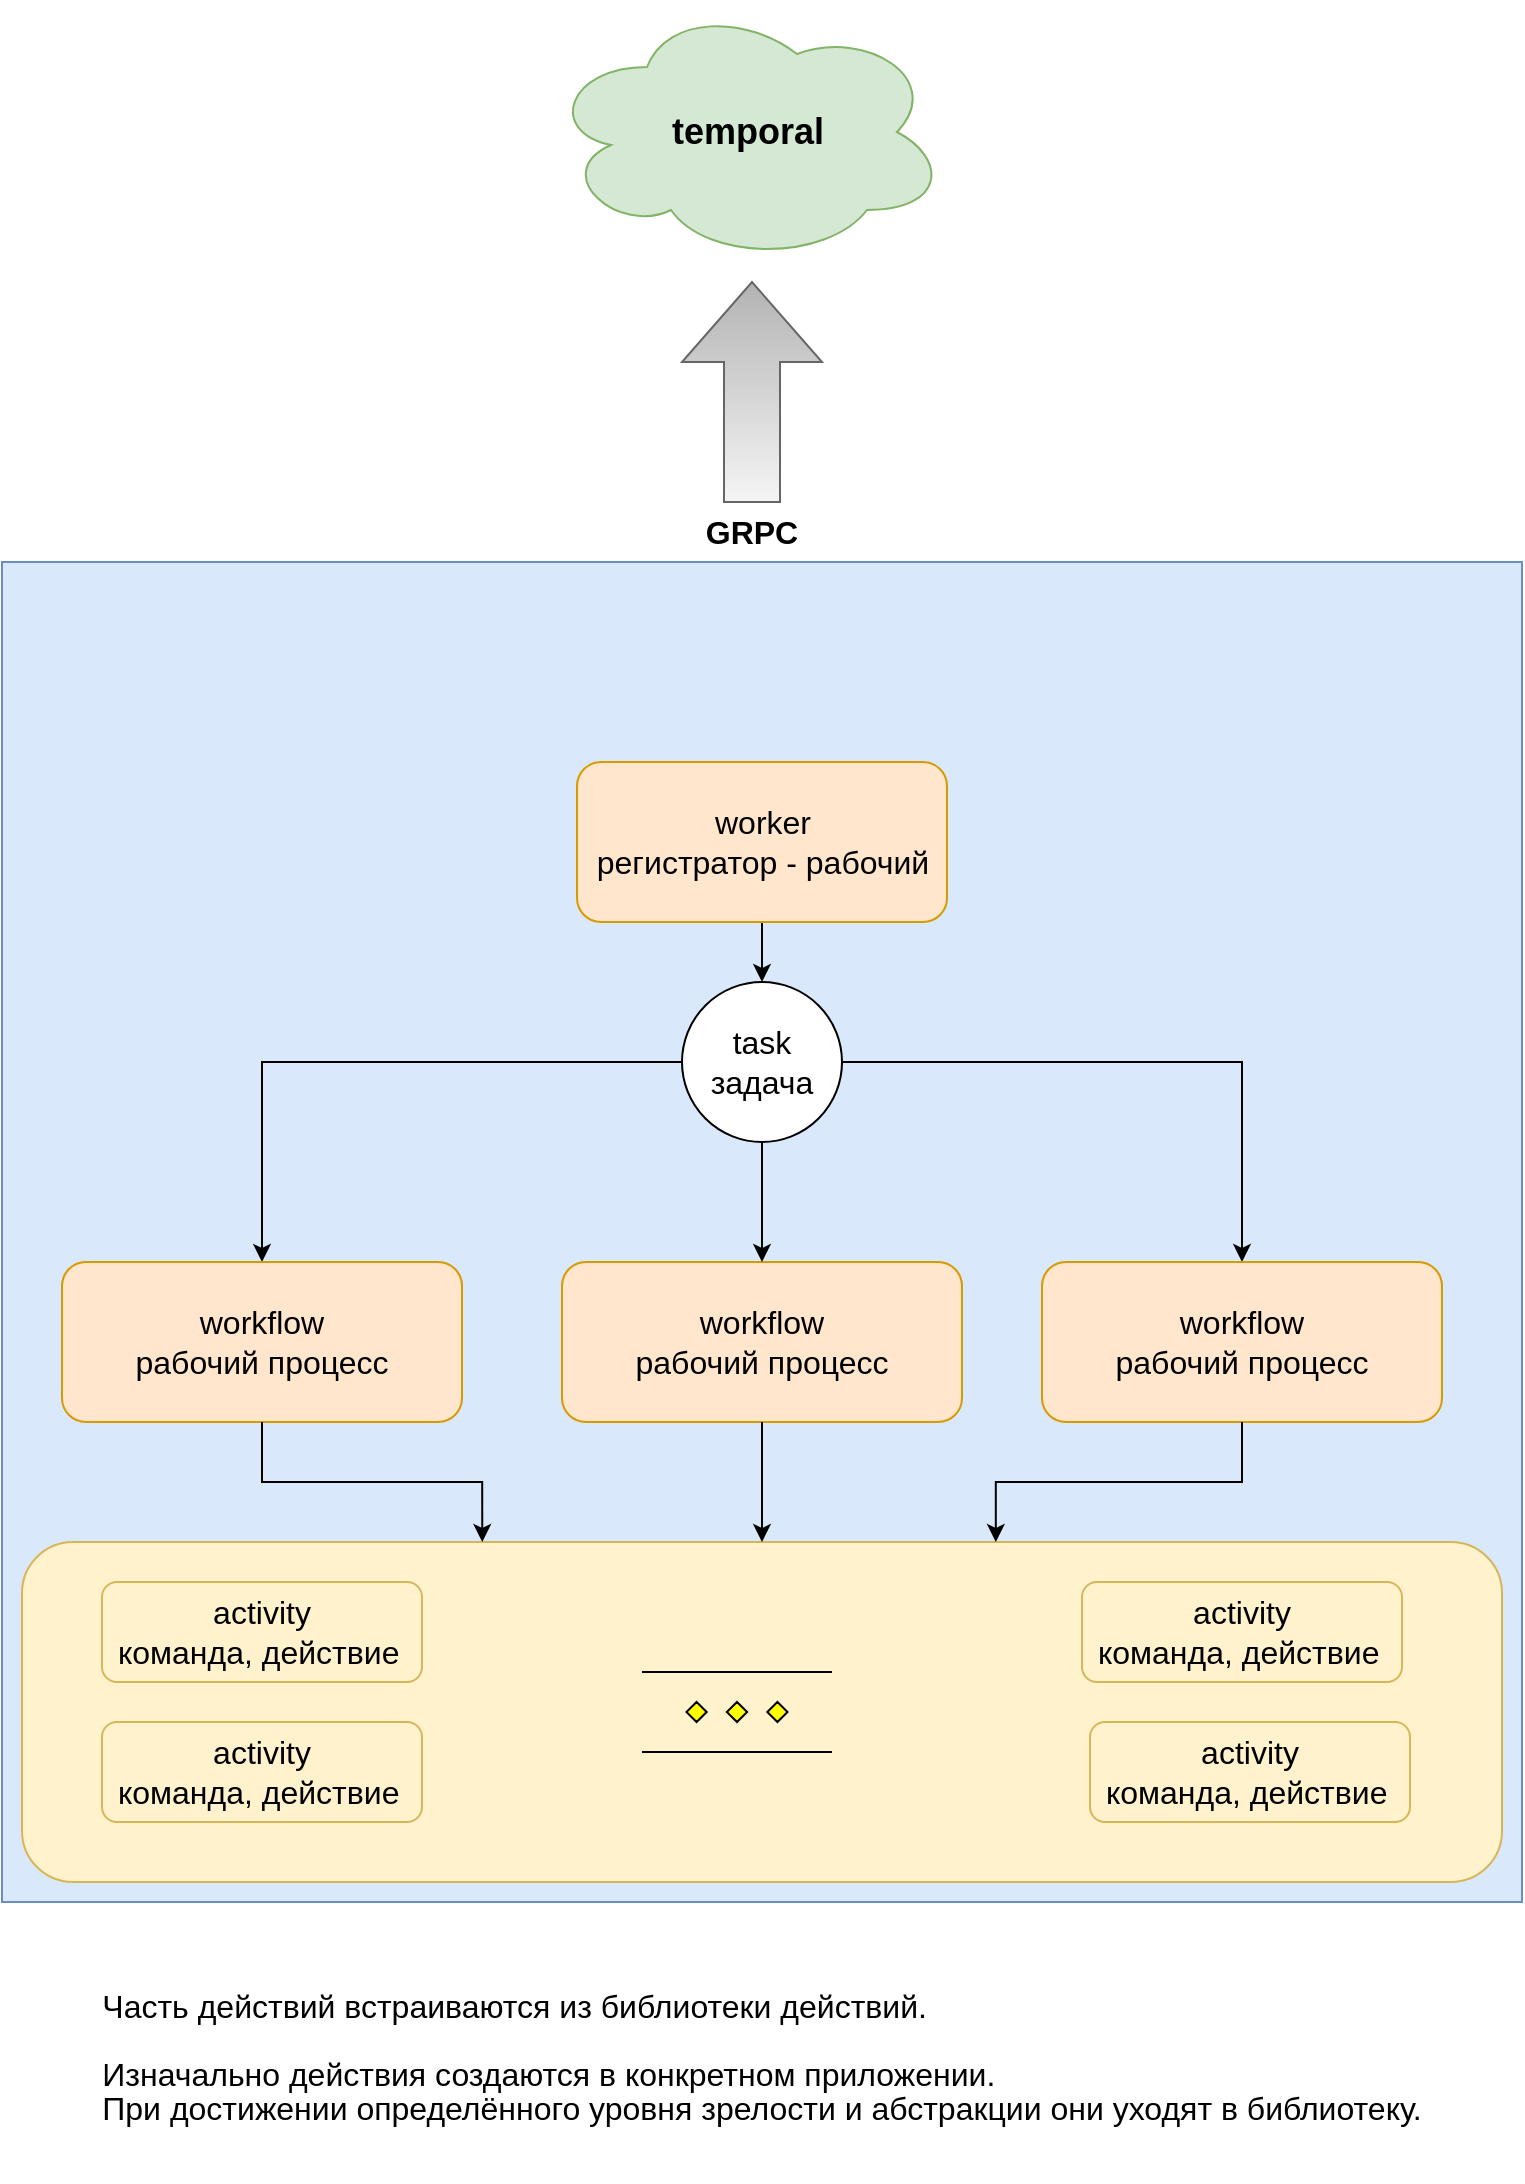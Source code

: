 <mxfile version="26.2.2">
  <diagram name="Страница — 1" id="nc0Fr-21nmKREP6-mE5-">
    <mxGraphModel dx="1754" dy="1020" grid="1" gridSize="10" guides="1" tooltips="1" connect="1" arrows="1" fold="1" page="1" pageScale="1" pageWidth="827" pageHeight="1169" math="0" shadow="0">
      <root>
        <mxCell id="0" />
        <mxCell id="1" parent="0" />
        <mxCell id="h_y6wSZMJjbolM3k-8ne-38" value="" style="rounded=0;whiteSpace=wrap;html=1;fillColor=#dae8fc;strokeColor=#6c8ebf;" parent="1" vertex="1">
          <mxGeometry x="34" y="320" width="760" height="670" as="geometry" />
        </mxCell>
        <mxCell id="h_y6wSZMJjbolM3k-8ne-100" value="" style="rounded=1;whiteSpace=wrap;html=1;fillColor=#fff2cc;strokeColor=#d6b656;" parent="1" vertex="1">
          <mxGeometry x="44" y="810" width="740" height="170" as="geometry" />
        </mxCell>
        <mxCell id="h_y6wSZMJjbolM3k-8ne-28" value="&lt;font style=&quot;font-size: 16px;&quot;&gt;workflow&lt;/font&gt;&lt;div&gt;&lt;font style=&quot;font-size: 16px;&quot;&gt;рабочий процесс&lt;/font&gt;&lt;/div&gt;" style="rounded=1;whiteSpace=wrap;html=1;fillColor=#ffe6cc;strokeColor=#d79b00;" parent="1" vertex="1">
          <mxGeometry x="314" y="670" width="200" height="80" as="geometry" />
        </mxCell>
        <mxCell id="h_y6wSZMJjbolM3k-8ne-47" style="edgeStyle=orthogonalEdgeStyle;rounded=0;orthogonalLoop=1;jettySize=auto;html=1;" parent="1" source="h_y6wSZMJjbolM3k-8ne-29" target="h_y6wSZMJjbolM3k-8ne-31" edge="1">
          <mxGeometry relative="1" as="geometry" />
        </mxCell>
        <mxCell id="h_y6wSZMJjbolM3k-8ne-29" value="&lt;div&gt;&lt;span style=&quot;font-size: 16px;&quot;&gt;worker&lt;/span&gt;&lt;/div&gt;&lt;div&gt;&lt;span style=&quot;font-size: 16px; background-color: transparent; color: light-dark(rgb(0, 0, 0), rgb(255, 255, 255));&quot;&gt;регистратор -&amp;nbsp;&lt;/span&gt;&lt;span style=&quot;font-size: 16px; background-color: transparent; color: light-dark(rgb(0, 0, 0), rgb(255, 255, 255));&quot;&gt;рабочий&lt;/span&gt;&lt;/div&gt;" style="rounded=1;whiteSpace=wrap;html=1;fillColor=#ffe6cc;strokeColor=#d79b00;" parent="1" vertex="1">
          <mxGeometry x="321.5" y="420" width="185" height="80" as="geometry" />
        </mxCell>
        <mxCell id="h_y6wSZMJjbolM3k-8ne-48" style="edgeStyle=orthogonalEdgeStyle;rounded=0;orthogonalLoop=1;jettySize=auto;html=1;entryX=0.5;entryY=0;entryDx=0;entryDy=0;" parent="1" source="h_y6wSZMJjbolM3k-8ne-31" target="h_y6wSZMJjbolM3k-8ne-28" edge="1">
          <mxGeometry relative="1" as="geometry" />
        </mxCell>
        <mxCell id="h_y6wSZMJjbolM3k-8ne-49" style="edgeStyle=orthogonalEdgeStyle;rounded=0;orthogonalLoop=1;jettySize=auto;html=1;" parent="1" source="h_y6wSZMJjbolM3k-8ne-31" target="h_y6wSZMJjbolM3k-8ne-35" edge="1">
          <mxGeometry relative="1" as="geometry" />
        </mxCell>
        <mxCell id="h_y6wSZMJjbolM3k-8ne-50" style="edgeStyle=orthogonalEdgeStyle;rounded=0;orthogonalLoop=1;jettySize=auto;html=1;" parent="1" source="h_y6wSZMJjbolM3k-8ne-31" target="h_y6wSZMJjbolM3k-8ne-36" edge="1">
          <mxGeometry relative="1" as="geometry" />
        </mxCell>
        <mxCell id="h_y6wSZMJjbolM3k-8ne-31" value="&lt;div&gt;&lt;font style=&quot;font-size: 16px;&quot;&gt;task&lt;/font&gt;&lt;/div&gt;&lt;font style=&quot;font-size: 16px;&quot;&gt;задача&lt;/font&gt;" style="ellipse;whiteSpace=wrap;html=1;aspect=fixed;" parent="1" vertex="1">
          <mxGeometry x="374" y="530" width="80" height="80" as="geometry" />
        </mxCell>
        <mxCell id="h_y6wSZMJjbolM3k-8ne-35" value="&lt;font style=&quot;font-size: 16px;&quot;&gt;workflow&lt;/font&gt;&lt;div&gt;&lt;font style=&quot;font-size: 16px;&quot;&gt;рабочий процесс&lt;/font&gt;&lt;/div&gt;" style="rounded=1;whiteSpace=wrap;html=1;fillColor=#ffe6cc;strokeColor=#d79b00;" parent="1" vertex="1">
          <mxGeometry x="64" y="670" width="200" height="80" as="geometry" />
        </mxCell>
        <mxCell id="h_y6wSZMJjbolM3k-8ne-36" value="&lt;font style=&quot;font-size: 16px;&quot;&gt;workflow&lt;/font&gt;&lt;div&gt;&lt;font style=&quot;font-size: 16px;&quot;&gt;рабочий процесс&lt;/font&gt;&lt;/div&gt;" style="rounded=1;whiteSpace=wrap;html=1;fillColor=#ffe6cc;strokeColor=#d79b00;" parent="1" vertex="1">
          <mxGeometry x="554" y="670" width="200" height="80" as="geometry" />
        </mxCell>
        <mxCell id="h_y6wSZMJjbolM3k-8ne-41" value="&lt;font style=&quot;font-size: 18px;&quot;&gt;&lt;b&gt;temporal&lt;/b&gt;&lt;/font&gt;" style="ellipse;shape=cloud;whiteSpace=wrap;html=1;fillColor=#d5e8d4;strokeColor=#82b366;" parent="1" vertex="1">
          <mxGeometry x="306.5" y="40" width="200" height="130" as="geometry" />
        </mxCell>
        <mxCell id="h_y6wSZMJjbolM3k-8ne-69" value="" style="html=1;shadow=0;dashed=0;align=center;verticalAlign=middle;shape=mxgraph.arrows2.arrow;dy=0.6;dx=40;direction=north;notch=0;fillColor=#f5f5f5;gradientColor=#b3b3b3;strokeColor=#666666;gradientDirection=east;" parent="1" vertex="1">
          <mxGeometry x="374" y="180" width="70" height="110" as="geometry" />
        </mxCell>
        <mxCell id="h_y6wSZMJjbolM3k-8ne-71" value="&lt;font style=&quot;font-size: 16px;&quot;&gt;&lt;b&gt;GRPC&lt;/b&gt;&lt;/font&gt;" style="text;html=1;align=center;verticalAlign=middle;whiteSpace=wrap;rounded=0;" parent="1" vertex="1">
          <mxGeometry x="379" y="290" width="60" height="30" as="geometry" />
        </mxCell>
        <mxCell id="h_y6wSZMJjbolM3k-8ne-76" value="&lt;font style=&quot;font-size: 16px;&quot;&gt;activity&lt;/font&gt;&lt;div&gt;&lt;font style=&quot;font-size: 16px;&quot;&gt;команда, действие&lt;/font&gt;&amp;nbsp;&lt;/div&gt;" style="rounded=1;whiteSpace=wrap;html=1;fillColor=#fff2cc;strokeColor=#d6b656;" parent="1" vertex="1">
          <mxGeometry x="84" y="830" width="160" height="50" as="geometry" />
        </mxCell>
        <mxCell id="h_y6wSZMJjbolM3k-8ne-77" value="&lt;font style=&quot;font-size: 16px;&quot;&gt;activity&lt;/font&gt;&lt;div&gt;&lt;font style=&quot;font-size: 16px;&quot;&gt;команда, действие&lt;/font&gt;&amp;nbsp;&lt;/div&gt;" style="rounded=1;whiteSpace=wrap;html=1;fillColor=#fff2cc;strokeColor=#d6b656;" parent="1" vertex="1">
          <mxGeometry x="84" y="900" width="160" height="50" as="geometry" />
        </mxCell>
        <mxCell id="h_y6wSZMJjbolM3k-8ne-82" value="&lt;font style=&quot;font-size: 16px;&quot;&gt;activity&lt;/font&gt;&lt;div&gt;&lt;font style=&quot;font-size: 16px;&quot;&gt;команда, действие&lt;/font&gt;&amp;nbsp;&lt;/div&gt;" style="rounded=1;whiteSpace=wrap;html=1;fillColor=#fff2cc;strokeColor=#d6b656;" parent="1" vertex="1">
          <mxGeometry x="574" y="830" width="160" height="50" as="geometry" />
        </mxCell>
        <mxCell id="h_y6wSZMJjbolM3k-8ne-83" value="&lt;font style=&quot;font-size: 16px;&quot;&gt;activity&lt;/font&gt;&lt;div&gt;&lt;font style=&quot;font-size: 16px;&quot;&gt;команда, действие&lt;/font&gt;&amp;nbsp;&lt;/div&gt;" style="rounded=1;whiteSpace=wrap;html=1;fillColor=#fff2cc;strokeColor=#d6b656;" parent="1" vertex="1">
          <mxGeometry x="578" y="900" width="160" height="50" as="geometry" />
        </mxCell>
        <mxCell id="h_y6wSZMJjbolM3k-8ne-102" style="edgeStyle=orthogonalEdgeStyle;rounded=0;orthogonalLoop=1;jettySize=auto;html=1;" parent="1" source="h_y6wSZMJjbolM3k-8ne-28" edge="1">
          <mxGeometry relative="1" as="geometry">
            <mxPoint x="414" y="810" as="targetPoint" />
          </mxGeometry>
        </mxCell>
        <mxCell id="h_y6wSZMJjbolM3k-8ne-104" style="edgeStyle=orthogonalEdgeStyle;rounded=0;orthogonalLoop=1;jettySize=auto;html=1;entryX=0.658;entryY=0;entryDx=0;entryDy=0;entryPerimeter=0;" parent="1" source="h_y6wSZMJjbolM3k-8ne-36" target="h_y6wSZMJjbolM3k-8ne-100" edge="1">
          <mxGeometry relative="1" as="geometry" />
        </mxCell>
        <mxCell id="h_y6wSZMJjbolM3k-8ne-105" style="edgeStyle=orthogonalEdgeStyle;rounded=0;orthogonalLoop=1;jettySize=auto;html=1;entryX=0.311;entryY=0;entryDx=0;entryDy=0;entryPerimeter=0;" parent="1" source="h_y6wSZMJjbolM3k-8ne-35" target="h_y6wSZMJjbolM3k-8ne-100" edge="1">
          <mxGeometry relative="1" as="geometry" />
        </mxCell>
        <mxCell id="h_y6wSZMJjbolM3k-8ne-106" value="" style="verticalLabelPosition=bottom;verticalAlign=top;html=1;shape=mxgraph.flowchart.parallel_mode;pointerEvents=1" parent="1" vertex="1">
          <mxGeometry x="354" y="875" width="95" height="40" as="geometry" />
        </mxCell>
        <mxCell id="4HyyJ4rNVpIl5NY7WBXl-1" value="&lt;p style=&quot;line-height: 1px; margin-bottom: 0cm; background: transparent; font-size: medium; text-align: start;&quot;&gt;Часть действий встраиваются из библиотеки действий.&lt;/p&gt;&lt;p style=&quot;line-height: 1px; margin-bottom: 0cm; background: transparent; font-size: medium; text-align: start;&quot;&gt;&lt;br&gt;&lt;/p&gt;&lt;p style=&quot;line-height: 1px; margin-bottom: 0cm; background: transparent; font-size: medium; text-align: start;&quot;&gt;Изначально действия создаются в конкретном приложении.&lt;/p&gt;&lt;p style=&quot;line-height: 1px; margin-bottom: 0cm; background: transparent; font-size: medium; text-align: start;&quot;&gt;При достижении определённого уровня зрелости и абстракции они уходят в библиотеку.&lt;/p&gt;&lt;p style=&quot;line-height: 1px; margin-bottom: 0cm; background: transparent; font-size: medium; text-align: start;&quot;&gt;&lt;br&gt;&lt;/p&gt;" style="text;html=1;align=center;verticalAlign=middle;whiteSpace=wrap;rounded=0;" vertex="1" parent="1">
          <mxGeometry x="59" y="1010" width="710" height="120" as="geometry" />
        </mxCell>
      </root>
    </mxGraphModel>
  </diagram>
</mxfile>
